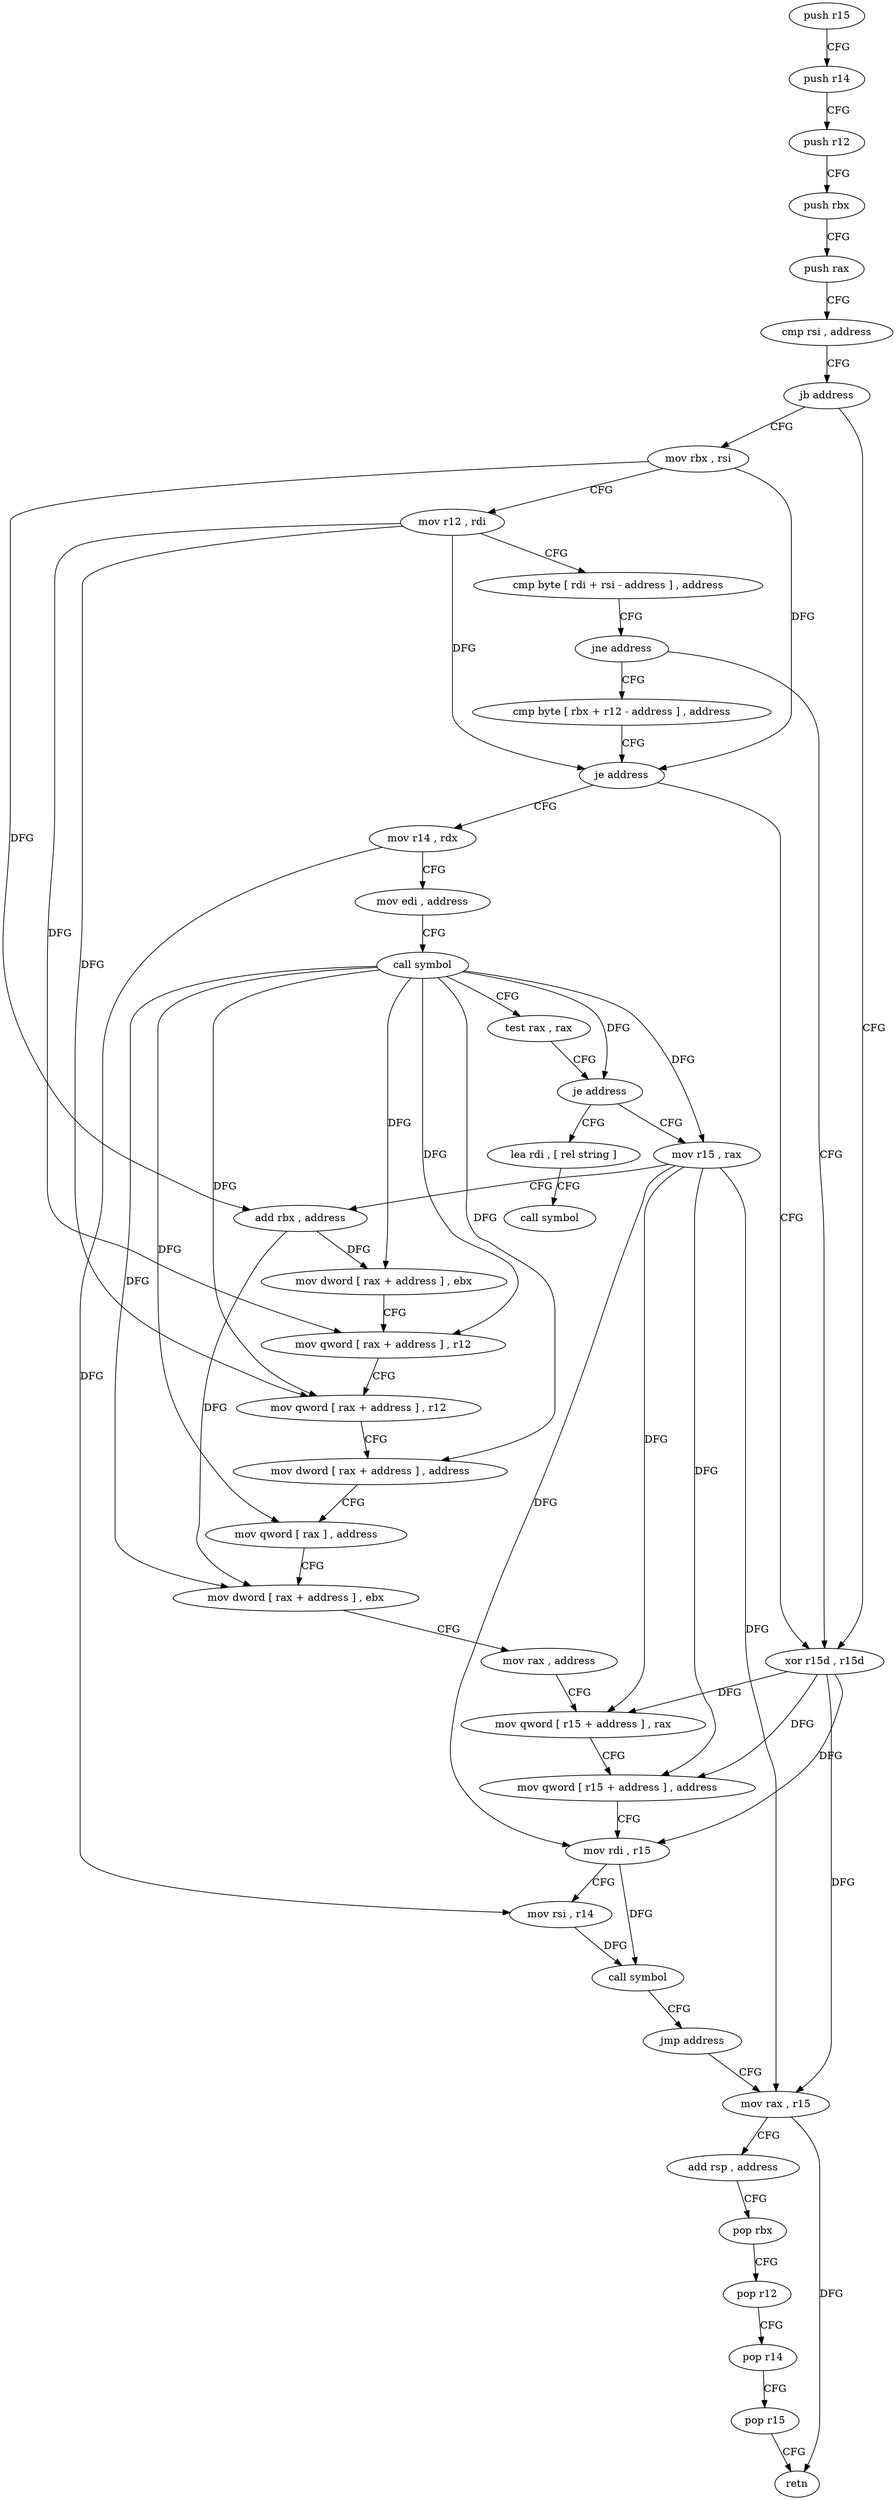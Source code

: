 digraph "func" {
"124160" [label = "push r15" ]
"124162" [label = "push r14" ]
"124164" [label = "push r12" ]
"124166" [label = "push rbx" ]
"124167" [label = "push rax" ]
"124168" [label = "cmp rsi , address" ]
"124172" [label = "jb address" ]
"124195" [label = "xor r15d , r15d" ]
"124174" [label = "mov rbx , rsi" ]
"124198" [label = "mov rax , r15" ]
"124177" [label = "mov r12 , rdi" ]
"124180" [label = "cmp byte [ rdi + rsi - address ] , address" ]
"124185" [label = "jne address" ]
"124187" [label = "cmp byte [ rbx + r12 - address ] , address" ]
"124193" [label = "je address" ]
"124213" [label = "mov r14 , rdx" ]
"124216" [label = "mov edi , address" ]
"124221" [label = "call symbol" ]
"124226" [label = "test rax , rax" ]
"124229" [label = "je address" ]
"124301" [label = "lea rdi , [ rel string ]" ]
"124231" [label = "mov r15 , rax" ]
"124308" [label = "call symbol" ]
"124234" [label = "add rbx , address" ]
"124238" [label = "mov dword [ rax + address ] , ebx" ]
"124241" [label = "mov qword [ rax + address ] , r12" ]
"124245" [label = "mov qword [ rax + address ] , r12" ]
"124249" [label = "mov dword [ rax + address ] , address" ]
"124256" [label = "mov qword [ rax ] , address" ]
"124263" [label = "mov dword [ rax + address ] , ebx" ]
"124266" [label = "mov rax , address" ]
"124276" [label = "mov qword [ r15 + address ] , rax" ]
"124280" [label = "mov qword [ r15 + address ] , address" ]
"124288" [label = "mov rdi , r15" ]
"124291" [label = "mov rsi , r14" ]
"124294" [label = "call symbol" ]
"124299" [label = "jmp address" ]
"124201" [label = "add rsp , address" ]
"124205" [label = "pop rbx" ]
"124206" [label = "pop r12" ]
"124208" [label = "pop r14" ]
"124210" [label = "pop r15" ]
"124212" [label = "retn" ]
"124160" -> "124162" [ label = "CFG" ]
"124162" -> "124164" [ label = "CFG" ]
"124164" -> "124166" [ label = "CFG" ]
"124166" -> "124167" [ label = "CFG" ]
"124167" -> "124168" [ label = "CFG" ]
"124168" -> "124172" [ label = "CFG" ]
"124172" -> "124195" [ label = "CFG" ]
"124172" -> "124174" [ label = "CFG" ]
"124195" -> "124198" [ label = "DFG" ]
"124195" -> "124276" [ label = "DFG" ]
"124195" -> "124280" [ label = "DFG" ]
"124195" -> "124288" [ label = "DFG" ]
"124174" -> "124177" [ label = "CFG" ]
"124174" -> "124193" [ label = "DFG" ]
"124174" -> "124234" [ label = "DFG" ]
"124198" -> "124201" [ label = "CFG" ]
"124198" -> "124212" [ label = "DFG" ]
"124177" -> "124180" [ label = "CFG" ]
"124177" -> "124193" [ label = "DFG" ]
"124177" -> "124241" [ label = "DFG" ]
"124177" -> "124245" [ label = "DFG" ]
"124180" -> "124185" [ label = "CFG" ]
"124185" -> "124195" [ label = "CFG" ]
"124185" -> "124187" [ label = "CFG" ]
"124187" -> "124193" [ label = "CFG" ]
"124193" -> "124213" [ label = "CFG" ]
"124193" -> "124195" [ label = "CFG" ]
"124213" -> "124216" [ label = "CFG" ]
"124213" -> "124291" [ label = "DFG" ]
"124216" -> "124221" [ label = "CFG" ]
"124221" -> "124226" [ label = "CFG" ]
"124221" -> "124229" [ label = "DFG" ]
"124221" -> "124231" [ label = "DFG" ]
"124221" -> "124238" [ label = "DFG" ]
"124221" -> "124241" [ label = "DFG" ]
"124221" -> "124245" [ label = "DFG" ]
"124221" -> "124249" [ label = "DFG" ]
"124221" -> "124256" [ label = "DFG" ]
"124221" -> "124263" [ label = "DFG" ]
"124226" -> "124229" [ label = "CFG" ]
"124229" -> "124301" [ label = "CFG" ]
"124229" -> "124231" [ label = "CFG" ]
"124301" -> "124308" [ label = "CFG" ]
"124231" -> "124234" [ label = "CFG" ]
"124231" -> "124198" [ label = "DFG" ]
"124231" -> "124276" [ label = "DFG" ]
"124231" -> "124280" [ label = "DFG" ]
"124231" -> "124288" [ label = "DFG" ]
"124234" -> "124238" [ label = "DFG" ]
"124234" -> "124263" [ label = "DFG" ]
"124238" -> "124241" [ label = "CFG" ]
"124241" -> "124245" [ label = "CFG" ]
"124245" -> "124249" [ label = "CFG" ]
"124249" -> "124256" [ label = "CFG" ]
"124256" -> "124263" [ label = "CFG" ]
"124263" -> "124266" [ label = "CFG" ]
"124266" -> "124276" [ label = "CFG" ]
"124276" -> "124280" [ label = "CFG" ]
"124280" -> "124288" [ label = "CFG" ]
"124288" -> "124291" [ label = "CFG" ]
"124288" -> "124294" [ label = "DFG" ]
"124291" -> "124294" [ label = "DFG" ]
"124294" -> "124299" [ label = "CFG" ]
"124299" -> "124198" [ label = "CFG" ]
"124201" -> "124205" [ label = "CFG" ]
"124205" -> "124206" [ label = "CFG" ]
"124206" -> "124208" [ label = "CFG" ]
"124208" -> "124210" [ label = "CFG" ]
"124210" -> "124212" [ label = "CFG" ]
}
